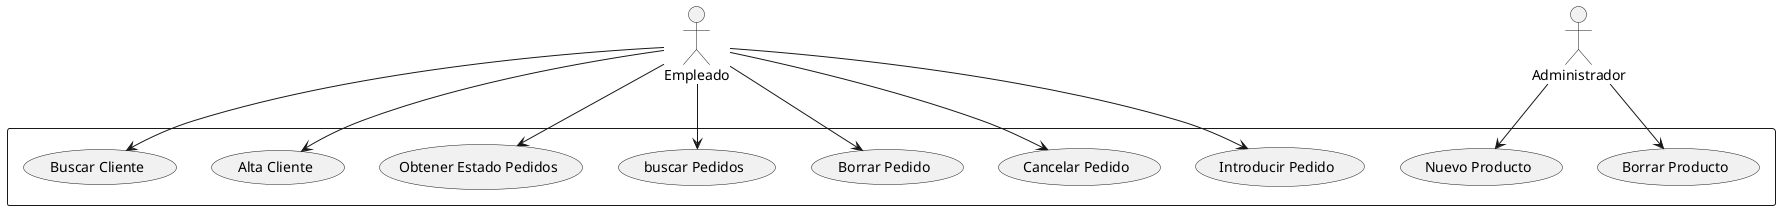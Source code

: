 @startuml
actor Empleado
actor Administrador

rectangle {
  Empleado --> (Introducir Pedido)
  Empleado --> (Cancelar Pedido)
  Empleado --> (Borrar Pedido)
  Empleado --> (buscar Pedidos)
  Empleado --> (Obtener Estado Pedidos)
  Empleado --> (Alta Cliente)
    Empleado --> (Buscar Cliente)
        Administrador --> (Nuevo Producto)
                Administrador --> (Borrar Producto)

}
@enduml

